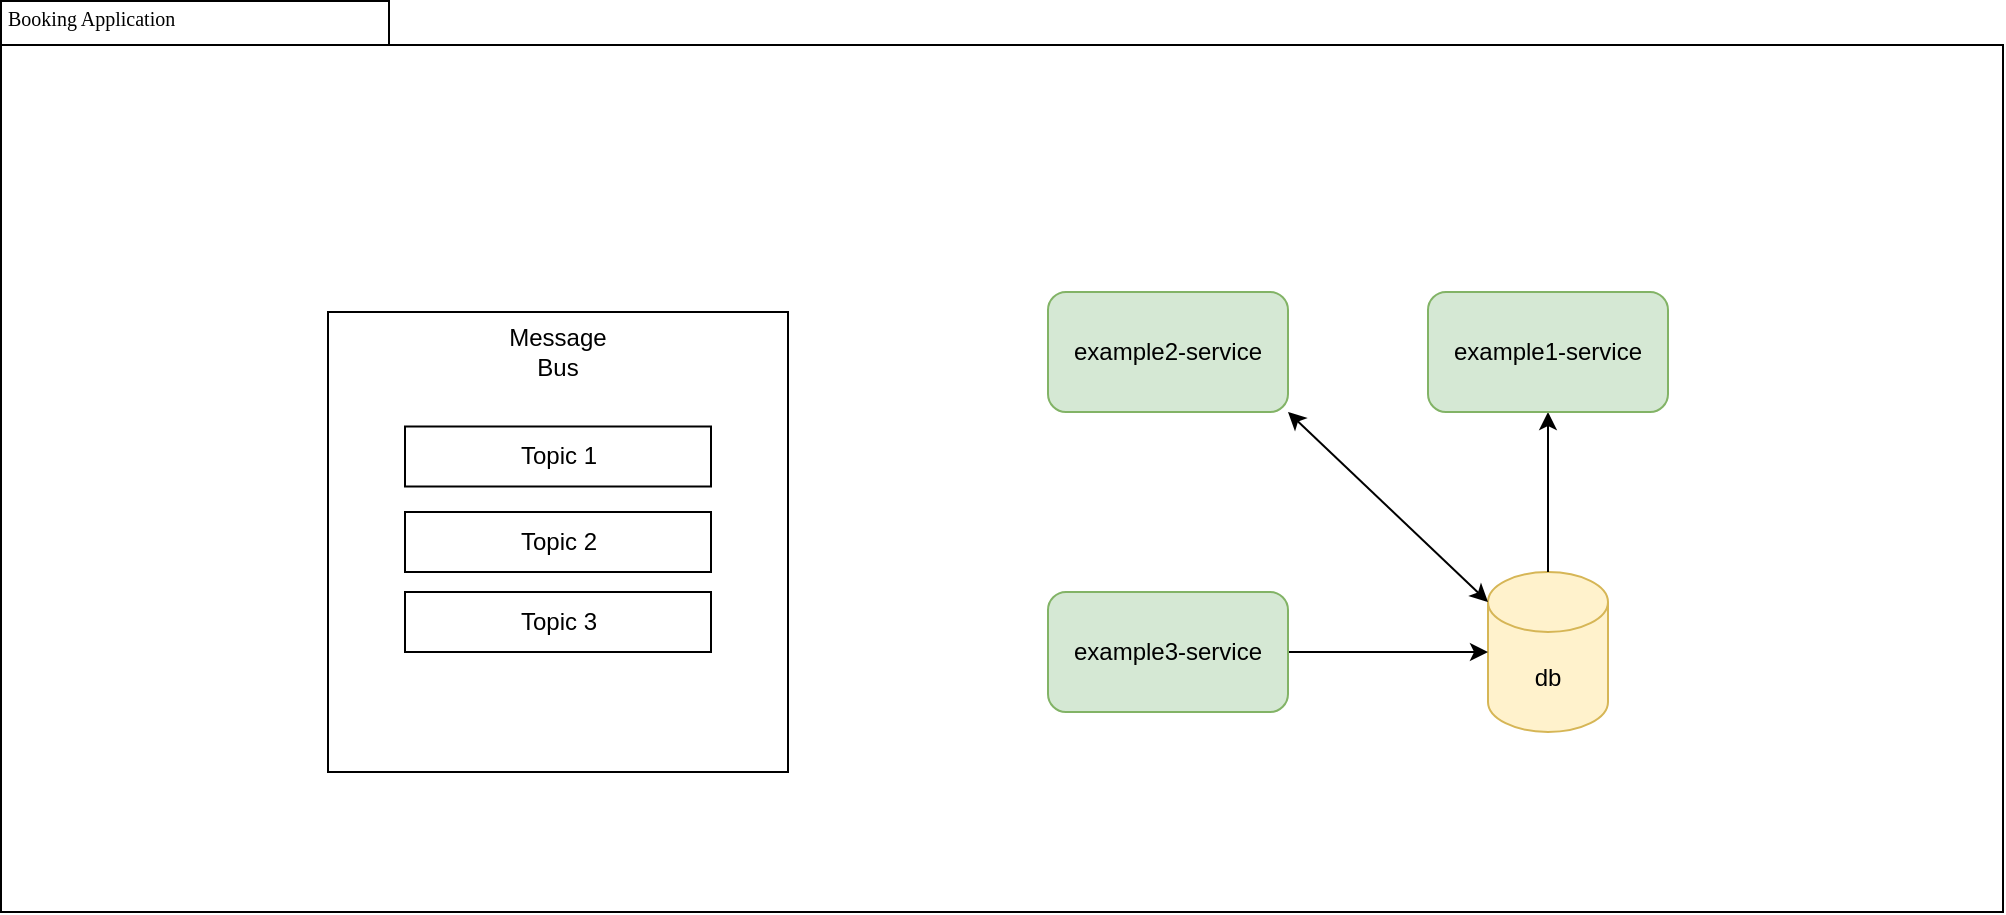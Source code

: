 <mxfile version="20.6.0" type="github">
  <diagram name="Page-1" id="b5b7bab2-c9e2-2cf4-8b2a-24fd1a2a6d21">
    <mxGraphModel dx="1422" dy="754" grid="1" gridSize="10" guides="1" tooltips="1" connect="1" arrows="1" fold="1" page="1" pageScale="1" pageWidth="827" pageHeight="1169" background="none" math="0" shadow="0">
      <root>
        <mxCell id="0" />
        <mxCell id="1" parent="0" />
        <mxCell id="6e0c8c40b5770093-72" value="" style="shape=folder;fontStyle=1;spacingTop=10;tabWidth=194;tabHeight=22;tabPosition=left;html=1;rounded=0;shadow=0;comic=0;labelBackgroundColor=none;strokeWidth=1;fillColor=none;fontFamily=Verdana;fontSize=10;align=center;" parent="1" vertex="1">
          <mxGeometry x="326.5" y="114.5" width="1001" height="455.5" as="geometry" />
        </mxCell>
        <mxCell id="B-oY6vZkTDXhFw1c9q5d-10" value="" style="whiteSpace=wrap;html=1;aspect=fixed;" vertex="1" parent="1">
          <mxGeometry x="490" y="270" width="230" height="230" as="geometry" />
        </mxCell>
        <mxCell id="6e0c8c40b5770093-73" value="Booking Application" style="text;html=1;align=left;verticalAlign=top;spacingTop=-4;fontSize=10;fontFamily=Verdana" parent="1" vertex="1">
          <mxGeometry x="327.5" y="114.5" width="130" height="20" as="geometry" />
        </mxCell>
        <mxCell id="B-oY6vZkTDXhFw1c9q5d-1" value="db" style="shape=cylinder3;whiteSpace=wrap;html=1;boundedLbl=1;backgroundOutline=1;size=15;fillColor=#fff2cc;strokeColor=#d6b656;" vertex="1" parent="1">
          <mxGeometry x="1070" y="400" width="60" height="80" as="geometry" />
        </mxCell>
        <mxCell id="B-oY6vZkTDXhFw1c9q5d-5" style="rounded=0;orthogonalLoop=1;jettySize=auto;html=1;entryX=0.5;entryY=0;entryDx=0;entryDy=0;entryPerimeter=0;startArrow=classic;startFill=1;endArrow=none;endFill=0;" edge="1" parent="1" source="B-oY6vZkTDXhFw1c9q5d-2" target="B-oY6vZkTDXhFw1c9q5d-1">
          <mxGeometry relative="1" as="geometry" />
        </mxCell>
        <mxCell id="B-oY6vZkTDXhFw1c9q5d-2" value="example1-service" style="rounded=1;whiteSpace=wrap;html=1;fillColor=#d5e8d4;strokeColor=#82b366;" vertex="1" parent="1">
          <mxGeometry x="1040" y="260" width="120" height="60" as="geometry" />
        </mxCell>
        <mxCell id="B-oY6vZkTDXhFw1c9q5d-6" style="edgeStyle=none;rounded=0;orthogonalLoop=1;jettySize=auto;html=1;entryX=0;entryY=0;entryDx=0;entryDy=15;entryPerimeter=0;startArrow=classic;startFill=1;exitX=1;exitY=1;exitDx=0;exitDy=0;" edge="1" parent="1" source="B-oY6vZkTDXhFw1c9q5d-3" target="B-oY6vZkTDXhFw1c9q5d-1">
          <mxGeometry relative="1" as="geometry" />
        </mxCell>
        <mxCell id="B-oY6vZkTDXhFw1c9q5d-3" value="example2-service" style="rounded=1;whiteSpace=wrap;html=1;fillColor=#d5e8d4;strokeColor=#82b366;" vertex="1" parent="1">
          <mxGeometry x="850" y="260" width="120" height="60" as="geometry" />
        </mxCell>
        <mxCell id="B-oY6vZkTDXhFw1c9q5d-7" style="edgeStyle=none;rounded=0;orthogonalLoop=1;jettySize=auto;html=1;entryX=0;entryY=0.5;entryDx=0;entryDy=0;entryPerimeter=0;startArrow=none;startFill=0;" edge="1" parent="1" source="B-oY6vZkTDXhFw1c9q5d-4" target="B-oY6vZkTDXhFw1c9q5d-1">
          <mxGeometry relative="1" as="geometry" />
        </mxCell>
        <mxCell id="B-oY6vZkTDXhFw1c9q5d-4" value="example3-service" style="rounded=1;whiteSpace=wrap;html=1;fillColor=#d5e8d4;strokeColor=#82b366;" vertex="1" parent="1">
          <mxGeometry x="850" y="410" width="120" height="60" as="geometry" />
        </mxCell>
        <mxCell id="B-oY6vZkTDXhFw1c9q5d-9" value="Topic 1" style="rounded=0;whiteSpace=wrap;html=1;" vertex="1" parent="1">
          <mxGeometry x="528.5" y="327.25" width="153" height="30" as="geometry" />
        </mxCell>
        <mxCell id="B-oY6vZkTDXhFw1c9q5d-11" value="Message Bus" style="text;html=1;strokeColor=none;fillColor=none;align=center;verticalAlign=middle;whiteSpace=wrap;rounded=0;" vertex="1" parent="1">
          <mxGeometry x="575" y="275" width="60" height="30" as="geometry" />
        </mxCell>
        <mxCell id="B-oY6vZkTDXhFw1c9q5d-12" value="Topic 2" style="rounded=0;whiteSpace=wrap;html=1;" vertex="1" parent="1">
          <mxGeometry x="528.5" y="370" width="153" height="30" as="geometry" />
        </mxCell>
        <mxCell id="B-oY6vZkTDXhFw1c9q5d-13" value="Topic 3" style="rounded=0;whiteSpace=wrap;html=1;" vertex="1" parent="1">
          <mxGeometry x="528.5" y="410" width="153" height="30" as="geometry" />
        </mxCell>
      </root>
    </mxGraphModel>
  </diagram>
</mxfile>
